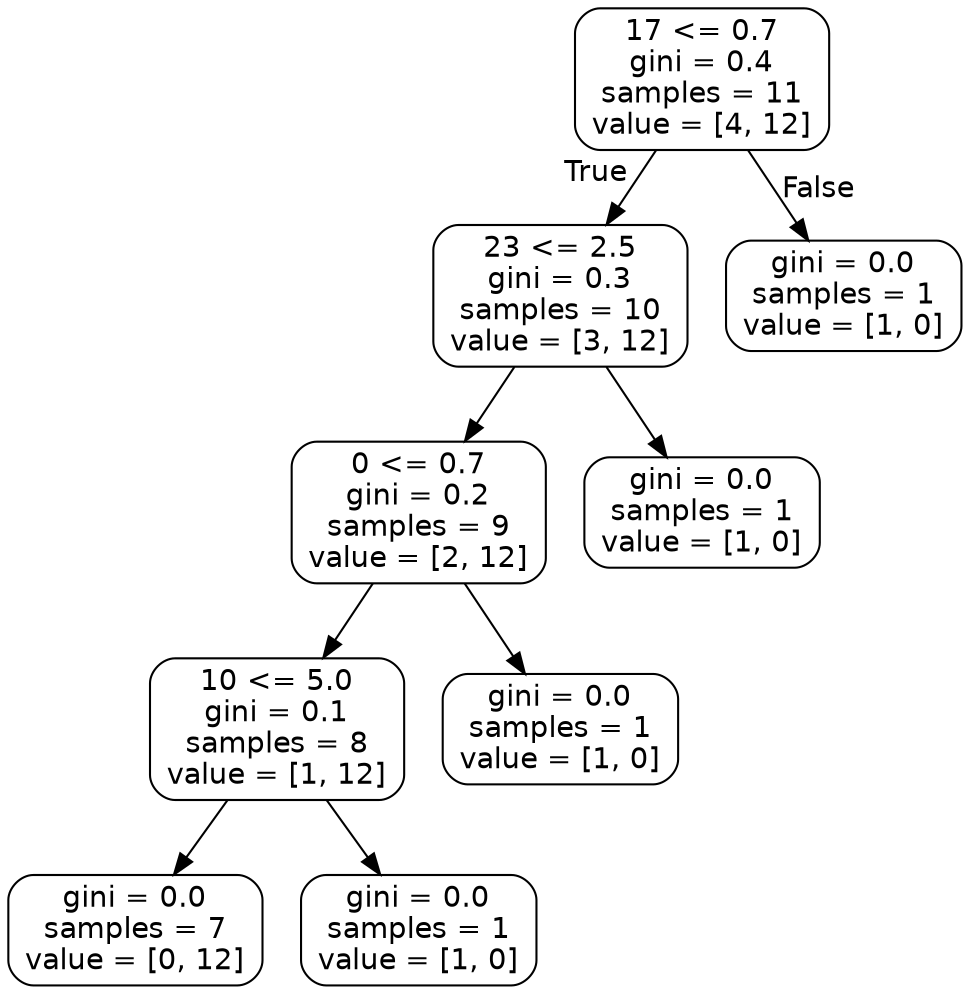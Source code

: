 digraph Tree {
node [shape=box, style="rounded", color="black", fontname=helvetica] ;
edge [fontname=helvetica] ;
0 [label="17 <= 0.7\ngini = 0.4\nsamples = 11\nvalue = [4, 12]"] ;
1 [label="23 <= 2.5\ngini = 0.3\nsamples = 10\nvalue = [3, 12]"] ;
0 -> 1 [labeldistance=2.5, labelangle=45, headlabel="True"] ;
2 [label="0 <= 0.7\ngini = 0.2\nsamples = 9\nvalue = [2, 12]"] ;
1 -> 2 ;
3 [label="10 <= 5.0\ngini = 0.1\nsamples = 8\nvalue = [1, 12]"] ;
2 -> 3 ;
4 [label="gini = 0.0\nsamples = 7\nvalue = [0, 12]"] ;
3 -> 4 ;
5 [label="gini = 0.0\nsamples = 1\nvalue = [1, 0]"] ;
3 -> 5 ;
6 [label="gini = 0.0\nsamples = 1\nvalue = [1, 0]"] ;
2 -> 6 ;
7 [label="gini = 0.0\nsamples = 1\nvalue = [1, 0]"] ;
1 -> 7 ;
8 [label="gini = 0.0\nsamples = 1\nvalue = [1, 0]"] ;
0 -> 8 [labeldistance=2.5, labelangle=-45, headlabel="False"] ;
}